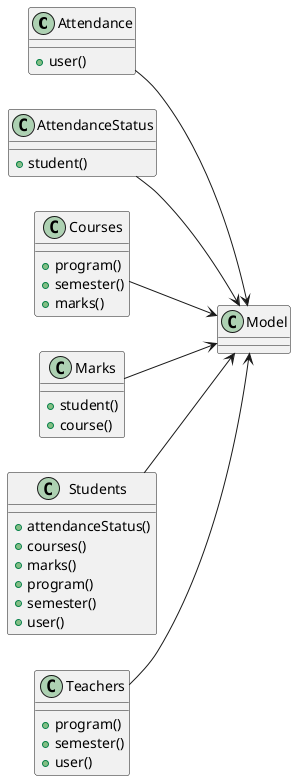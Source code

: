 @startuml ModelsClassDiagram
left to right direction

class Attendance{
    +user()
}

class AttendanceStatus{
    +student()
}

class Courses{
    +program()
    +semester()
    +marks()
}

class Marks{
    +student()
    +course()
}

class Model{
}

class Students{
    +attendanceStatus()
    +courses()
    +marks()
    +program()
    +semester()
    +user()
}

class Teachers{
    +program()
    +semester()
    +user()
}

Attendance --> Model
AttendanceStatus --> Model
Courses --> Model
Marks --> Model
Students --> Model
Teachers --> Model

@enduml
